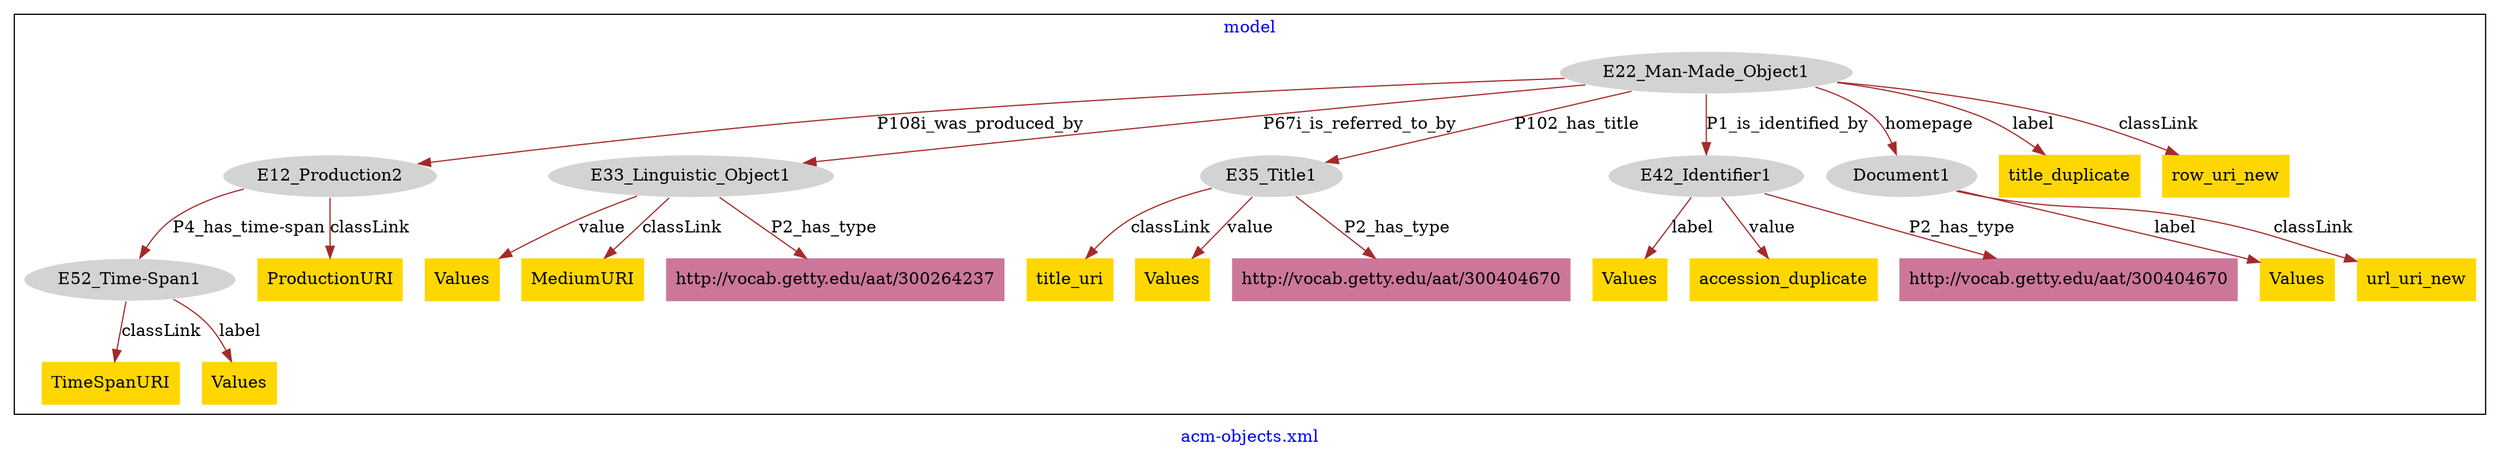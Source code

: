 digraph n0 {
fontcolor="blue"
remincross="true"
label="acm-objects.xml"
subgraph cluster {
label="model"
n2[style="filled",color="white",fillcolor="lightgray",label="E12_Production2"];
n3[style="filled",color="white",fillcolor="lightgray",label="E52_Time-Span1"];
n4[style="filled",color="white",fillcolor="lightgray",label="E22_Man-Made_Object1"];
n5[style="filled",color="white",fillcolor="lightgray",label="E33_Linguistic_Object1"];
n6[style="filled",color="white",fillcolor="lightgray",label="E35_Title1"];
n7[style="filled",color="white",fillcolor="lightgray",label="E42_Identifier1"];
n8[style="filled",color="white",fillcolor="lightgray",label="Document1"];
n9[shape="plaintext",style="filled",fillcolor="gold",label="ProductionURI"];
n10[shape="plaintext",style="filled",fillcolor="gold",label="title_duplicate"];
n11[shape="plaintext",style="filled",fillcolor="gold",label="Values"];
n12[shape="plaintext",style="filled",fillcolor="gold",label="title_uri"];
n13[shape="plaintext",style="filled",fillcolor="gold",label="TimeSpanURI"];
n14[shape="plaintext",style="filled",fillcolor="gold",label="Values"];
n15[shape="plaintext",style="filled",fillcolor="gold",label="Values"];
n16[shape="plaintext",style="filled",fillcolor="gold",label="Values"];
n17[shape="plaintext",style="filled",fillcolor="gold",label="MediumURI"];
n18[shape="plaintext",style="filled",fillcolor="gold",label="accession_duplicate"];
n19[shape="plaintext",style="filled",fillcolor="gold",label="url_uri_new"];
n20[shape="plaintext",style="filled",fillcolor="gold",label="row_uri_new"];
n21[shape="plaintext",style="filled",fillcolor="gold",label="Values"];
n22[shape="plaintext",style="filled",fillcolor="#CC7799",label="http://vocab.getty.edu/aat/300404670"];
n23[shape="plaintext",style="filled",fillcolor="#CC7799",label="http://vocab.getty.edu/aat/300264237"];
n24[shape="plaintext",style="filled",fillcolor="#CC7799",label="http://vocab.getty.edu/aat/300404670"];
}
n2 -> n3[color="brown",fontcolor="black",label="P4_has_time-span"]
n4 -> n2[color="brown",fontcolor="black",label="P108i_was_produced_by"]
n4 -> n5[color="brown",fontcolor="black",label="P67i_is_referred_to_by"]
n4 -> n6[color="brown",fontcolor="black",label="P102_has_title"]
n4 -> n7[color="brown",fontcolor="black",label="P1_is_identified_by"]
n4 -> n8[color="brown",fontcolor="black",label="homepage"]
n2 -> n9[color="brown",fontcolor="black",label="classLink"]
n4 -> n10[color="brown",fontcolor="black",label="label"]
n5 -> n11[color="brown",fontcolor="black",label="value"]
n6 -> n12[color="brown",fontcolor="black",label="classLink"]
n3 -> n13[color="brown",fontcolor="black",label="classLink"]
n3 -> n14[color="brown",fontcolor="black",label="label"]
n7 -> n15[color="brown",fontcolor="black",label="label"]
n8 -> n16[color="brown",fontcolor="black",label="label"]
n5 -> n17[color="brown",fontcolor="black",label="classLink"]
n7 -> n18[color="brown",fontcolor="black",label="value"]
n8 -> n19[color="brown",fontcolor="black",label="classLink"]
n4 -> n20[color="brown",fontcolor="black",label="classLink"]
n6 -> n21[color="brown",fontcolor="black",label="value"]
n6 -> n22[color="brown",fontcolor="black",label="P2_has_type"]
n5 -> n23[color="brown",fontcolor="black",label="P2_has_type"]
n7 -> n24[color="brown",fontcolor="black",label="P2_has_type"]
}
